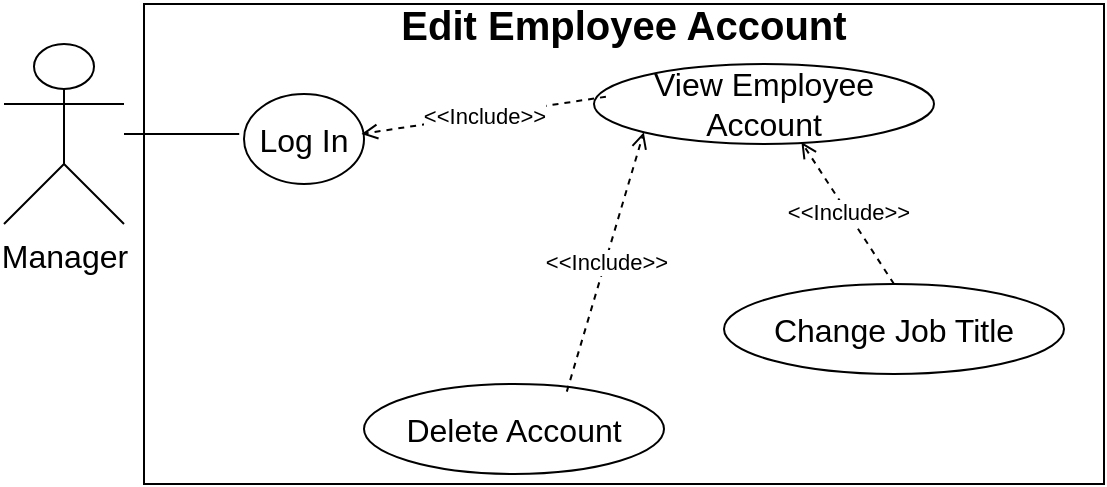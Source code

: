 <mxfile version="13.9.0" type="github"><diagram id="w2wjrcr9flUoTN5zD-UQ" name="Page-1"><mxGraphModel dx="599" dy="361" grid="1" gridSize="10" guides="1" tooltips="1" connect="1" arrows="1" fold="1" page="1" pageScale="1" pageWidth="850" pageHeight="1100" math="0" shadow="0"><root><mxCell id="0"/><mxCell id="1" parent="0"/><mxCell id="1eVZeBFMe8PsIi9BE2N1-1" value="" style="rounded=0;whiteSpace=wrap;html=1;" parent="1" vertex="1"><mxGeometry x="200" y="120" width="480" height="240" as="geometry"/></mxCell><mxCell id="1eVZeBFMe8PsIi9BE2N1-2" value="&lt;font style=&quot;font-size: 20px&quot;&gt;Edit Employee Account&lt;br&gt;&lt;/font&gt;" style="text;html=1;strokeColor=none;fillColor=none;align=center;verticalAlign=middle;whiteSpace=wrap;rounded=0;fontStyle=1" parent="1" vertex="1"><mxGeometry x="313.91" y="120" width="252.18" height="20" as="geometry"/></mxCell><mxCell id="1eVZeBFMe8PsIi9BE2N1-3" style="edgeStyle=orthogonalEdgeStyle;rounded=0;orthogonalLoop=1;jettySize=auto;html=1;entryX=-0.04;entryY=0.445;entryDx=0;entryDy=0;entryPerimeter=0;endArrow=none;endFill=0;" parent="1" source="1eVZeBFMe8PsIi9BE2N1-4" target="1eVZeBFMe8PsIi9BE2N1-5" edge="1"><mxGeometry relative="1" as="geometry"/></mxCell><mxCell id="1eVZeBFMe8PsIi9BE2N1-4" value="&lt;span style=&quot;font-size: 16px&quot;&gt;Manager&lt;/span&gt;" style="shape=umlActor;verticalLabelPosition=bottom;verticalAlign=top;html=1;outlineConnect=0;" parent="1" vertex="1"><mxGeometry x="130" y="140" width="60" height="90" as="geometry"/></mxCell><mxCell id="1eVZeBFMe8PsIi9BE2N1-5" value="&lt;font style=&quot;font-size: 16px&quot;&gt;Log In&lt;/font&gt;" style="ellipse;whiteSpace=wrap;html=1;" parent="1" vertex="1"><mxGeometry x="250" y="165" width="60" height="45" as="geometry"/></mxCell><mxCell id="1eVZeBFMe8PsIi9BE2N1-8" value="&lt;font style=&quot;font-size: 16px&quot;&gt;Change Job Title&lt;/font&gt;" style="ellipse;whiteSpace=wrap;html=1;" parent="1" vertex="1"><mxGeometry x="490" y="260" width="170" height="45" as="geometry"/></mxCell><mxCell id="1eVZeBFMe8PsIi9BE2N1-11" value="&lt;font style=&quot;font-size: 16px&quot;&gt;View Employee Account&lt;/font&gt;" style="ellipse;whiteSpace=wrap;html=1;" parent="1" vertex="1"><mxGeometry x="425" y="150" width="170" height="40" as="geometry"/></mxCell><mxCell id="1eVZeBFMe8PsIi9BE2N1-15" value="&lt;span style=&quot;font-size: 16px&quot;&gt;Delete Account&lt;/span&gt;" style="ellipse;whiteSpace=wrap;html=1;" parent="1" vertex="1"><mxGeometry x="310" y="310" width="150" height="45" as="geometry"/></mxCell><mxCell id="1eVZeBFMe8PsIi9BE2N1-16" value="&amp;lt;&amp;lt;Include&amp;gt;&amp;gt;" style="rounded=0;orthogonalLoop=1;jettySize=auto;html=1;exitX=0.5;exitY=0;exitDx=0;exitDy=0;endArrow=open;endFill=0;dashed=1;entryX=0.61;entryY=0.975;entryDx=0;entryDy=0;entryPerimeter=0;" parent="1" source="1eVZeBFMe8PsIi9BE2N1-8" target="1eVZeBFMe8PsIi9BE2N1-11" edge="1"><mxGeometry relative="1" as="geometry"><mxPoint x="439.8" y="395" as="sourcePoint"/><mxPoint x="439.8" y="350" as="targetPoint"/></mxGeometry></mxCell><mxCell id="1eVZeBFMe8PsIi9BE2N1-17" value="&amp;lt;&amp;lt;Include&amp;gt;&amp;gt;" style="rounded=0;orthogonalLoop=1;jettySize=auto;html=1;exitX=0.035;exitY=0.409;exitDx=0;exitDy=0;entryX=0.979;entryY=0.444;entryDx=0;entryDy=0;endArrow=open;endFill=0;dashed=1;exitPerimeter=0;entryPerimeter=0;" parent="1" source="1eVZeBFMe8PsIi9BE2N1-11" target="1eVZeBFMe8PsIi9BE2N1-5" edge="1"><mxGeometry relative="1" as="geometry"><mxPoint x="490" y="400" as="sourcePoint"/><mxPoint x="520" y="350" as="targetPoint"/></mxGeometry></mxCell><mxCell id="1eVZeBFMe8PsIi9BE2N1-23" value="&amp;lt;&amp;lt;Include&amp;gt;&amp;gt;" style="rounded=0;orthogonalLoop=1;jettySize=auto;html=1;exitX=0.676;exitY=0.085;exitDx=0;exitDy=0;entryX=0;entryY=1;entryDx=0;entryDy=0;endArrow=open;endFill=0;dashed=1;exitPerimeter=0;" parent="1" source="1eVZeBFMe8PsIi9BE2N1-15" target="1eVZeBFMe8PsIi9BE2N1-11" edge="1"><mxGeometry relative="1" as="geometry"><mxPoint x="380" y="508.4" as="sourcePoint"/><mxPoint x="381.2" y="440.0" as="targetPoint"/></mxGeometry></mxCell></root></mxGraphModel></diagram></mxfile>